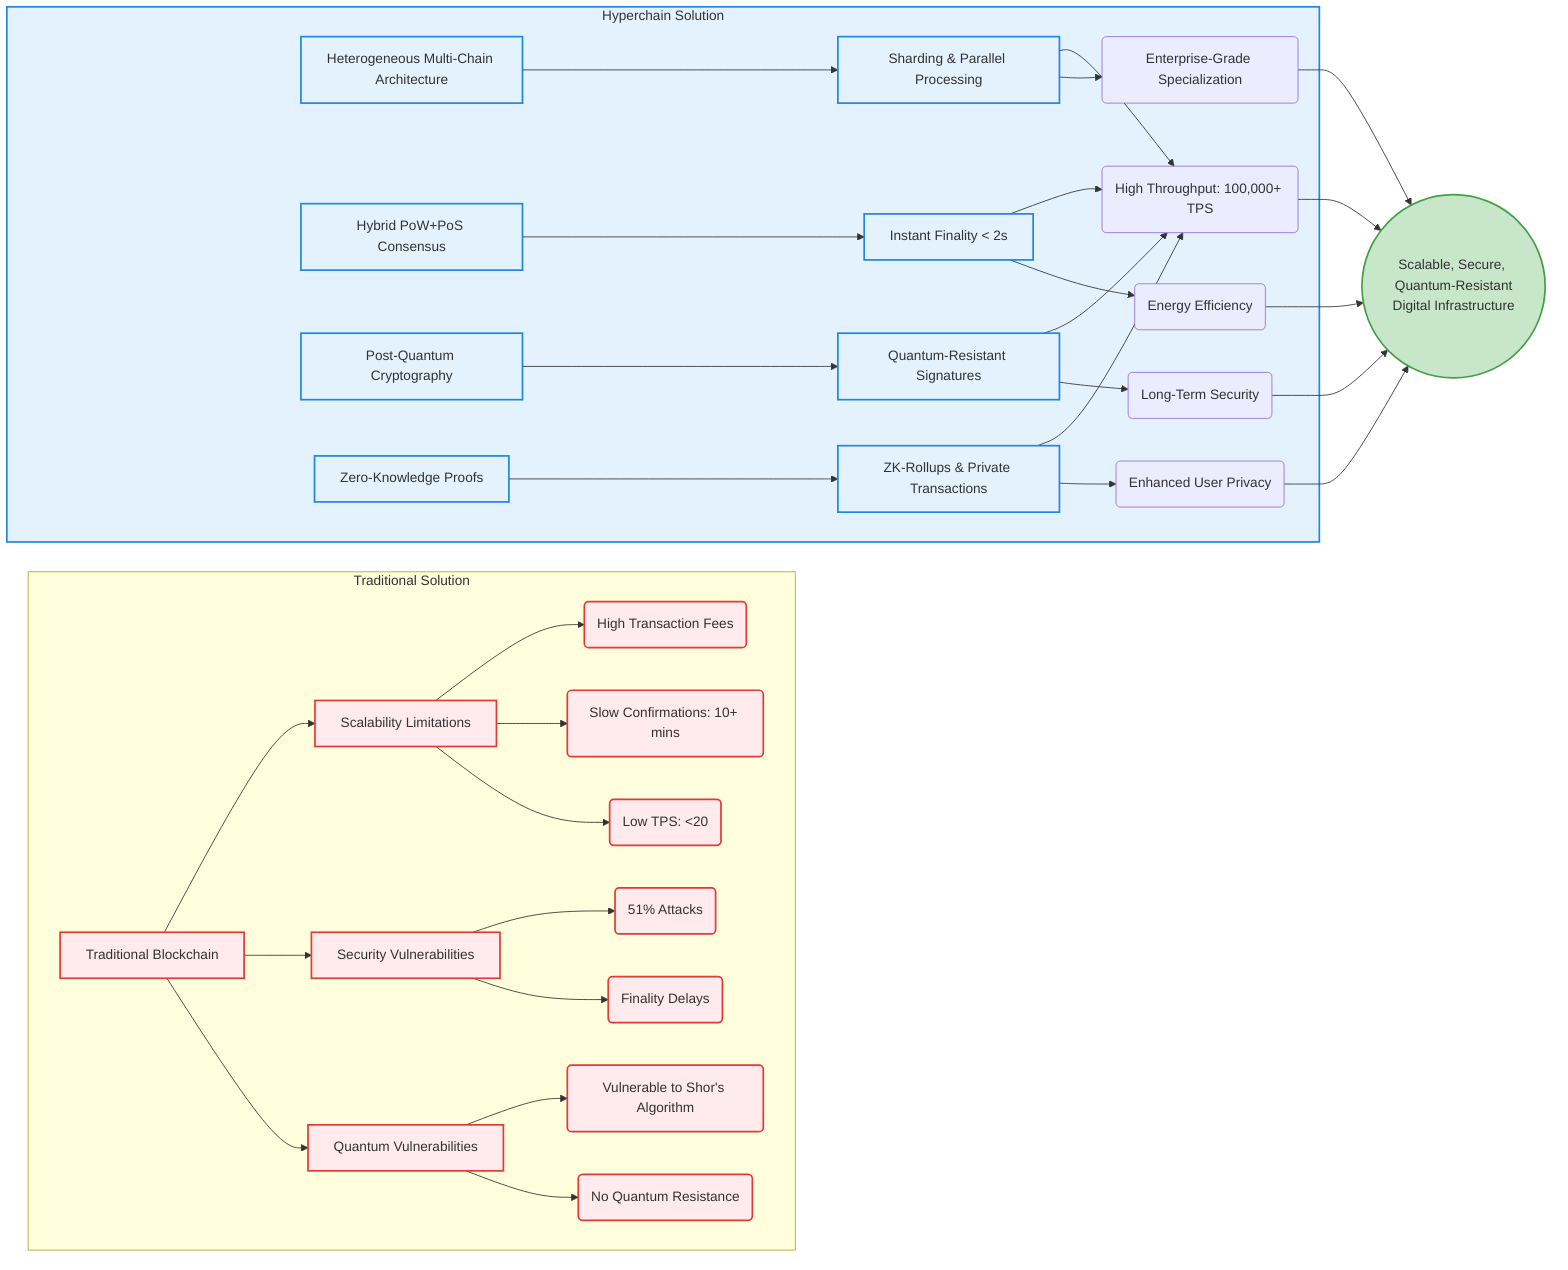 graph LR
    %% Traditional Blockchain Limitations
    subgraph Traditional Blockchain[Traditional Solution]
        direction LR
        A[Traditional Blockchain] --> B1[Scalability Limitations]
        A --> B2[Security Vulnerabilities]
        A --> B3[Quantum Vulnerabilities]
    
        B1 --> C1(High Transaction Fees)
        B1 --> C2(Slow Confirmations: 10+ mins)
        B1 --> C3(Low TPS: <20)
    
        B2 --> C4(51% Attacks)
        B2 --> C5(Finality Delays)
    
        B3 --> C6(Vulnerable to Shor's Algorithm)
        B3 --> C7(No Quantum Resistance)
    end
    %% Hyperchain Solutions
    subgraph Hyperchain[Hyperchain Solution]
        direction LR
        D1[Heterogeneous Multi-Chain Architecture] --> E1[Sharding & Parallel Processing]
        D2[Hybrid PoW+PoS Consensus] --> E2[Instant Finality < 2s]
        D3[Post-Quantum Cryptography] --> E3[Quantum-Resistant Signatures]
        D4[Zero-Knowledge Proofs] --> E4[ZK-Rollups & Private Transactions]
        
        E1 --> F(High Throughput: 100,000+ TPS)
        E2 --> F
        E3 --> F
        E4 --> F
        
        E1 --> G(Enterprise-Grade Specialization)
        E4 --> H(Enhanced User Privacy)
        E3 --> I(Long-Term Security)
        E2 --> J(Energy Efficiency)
    end
    
    F --> K((Scalable, Secure, Quantum-Resistant\nDigital Infrastructure))
    G --> K
    H --> K
    I --> K
    J --> K
    
    %% Styling
    classDef traditional fill:#ffebee,stroke:#e53935,stroke-width:2px;
    classDef hyperchain fill:#e3f2fd,stroke:#1e88e5,stroke-width:2px;
    classDef outcome fill:#c8e6c9,stroke:#43a047,stroke-width:2px;
    
    class A,B1,B2,B3,C1,C2,C3,C4,C5,C6,C7 traditional;
    class Hyperchain,D1,D2,D3,D4,E1,E2,E3,E4 hyperchain;
    class K outcome;